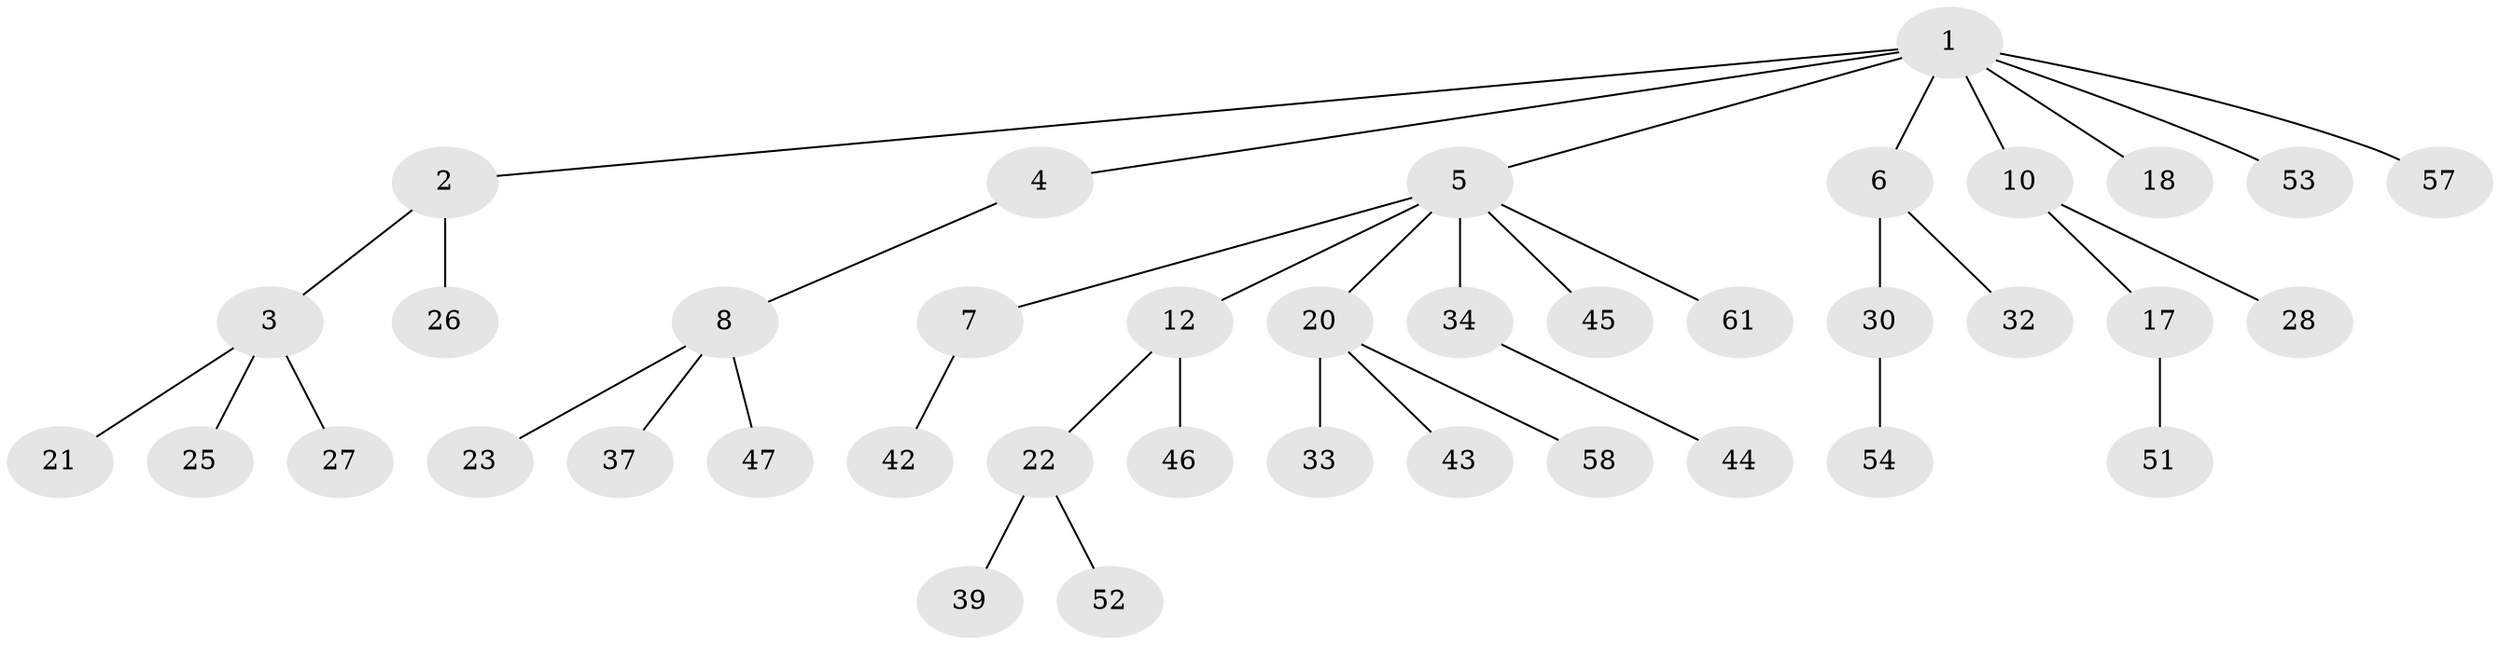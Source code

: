 // Generated by graph-tools (version 1.1) at 2025/52/02/27/25 19:52:10]
// undirected, 39 vertices, 38 edges
graph export_dot {
graph [start="1"]
  node [color=gray90,style=filled];
  1 [super="+31"];
  2 [super="+29"];
  3 [super="+16"];
  4 [super="+11"];
  5 [super="+9"];
  6 [super="+15"];
  7 [super="+19"];
  8 [super="+56"];
  10 [super="+14"];
  12 [super="+13"];
  17 [super="+55"];
  18;
  20 [super="+24"];
  21 [super="+36"];
  22 [super="+48"];
  23 [super="+50"];
  25 [super="+38"];
  26 [super="+40"];
  27;
  28;
  30 [super="+35"];
  32;
  33 [super="+41"];
  34;
  37 [super="+60"];
  39;
  42;
  43;
  44 [super="+49"];
  45 [super="+59"];
  46;
  47;
  51;
  52;
  53;
  54;
  57;
  58;
  61;
  1 -- 2;
  1 -- 4;
  1 -- 5;
  1 -- 6;
  1 -- 10;
  1 -- 18;
  1 -- 53;
  1 -- 57;
  2 -- 3;
  2 -- 26;
  3 -- 21;
  3 -- 27;
  3 -- 25;
  4 -- 8;
  5 -- 7;
  5 -- 20;
  5 -- 34;
  5 -- 45;
  5 -- 61;
  5 -- 12;
  6 -- 32;
  6 -- 30;
  7 -- 42;
  8 -- 23;
  8 -- 37;
  8 -- 47;
  10 -- 28;
  10 -- 17;
  12 -- 46;
  12 -- 22;
  17 -- 51;
  20 -- 33;
  20 -- 58;
  20 -- 43;
  22 -- 39;
  22 -- 52;
  30 -- 54;
  34 -- 44;
}
